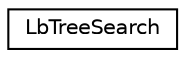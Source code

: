 digraph "Graphical Class Hierarchy"
{
 // LATEX_PDF_SIZE
  edge [fontname="Helvetica",fontsize="10",labelfontname="Helvetica",labelfontsize="10"];
  node [fontname="Helvetica",fontsize="10",shape=record];
  rankdir="LR";
  Node0 [label="LbTreeSearch",height=0.2,width=0.4,color="black", fillcolor="white", style="filled",URL="$classoperations__research_1_1sat_1_1_lb_tree_search.html",tooltip=" "];
}
